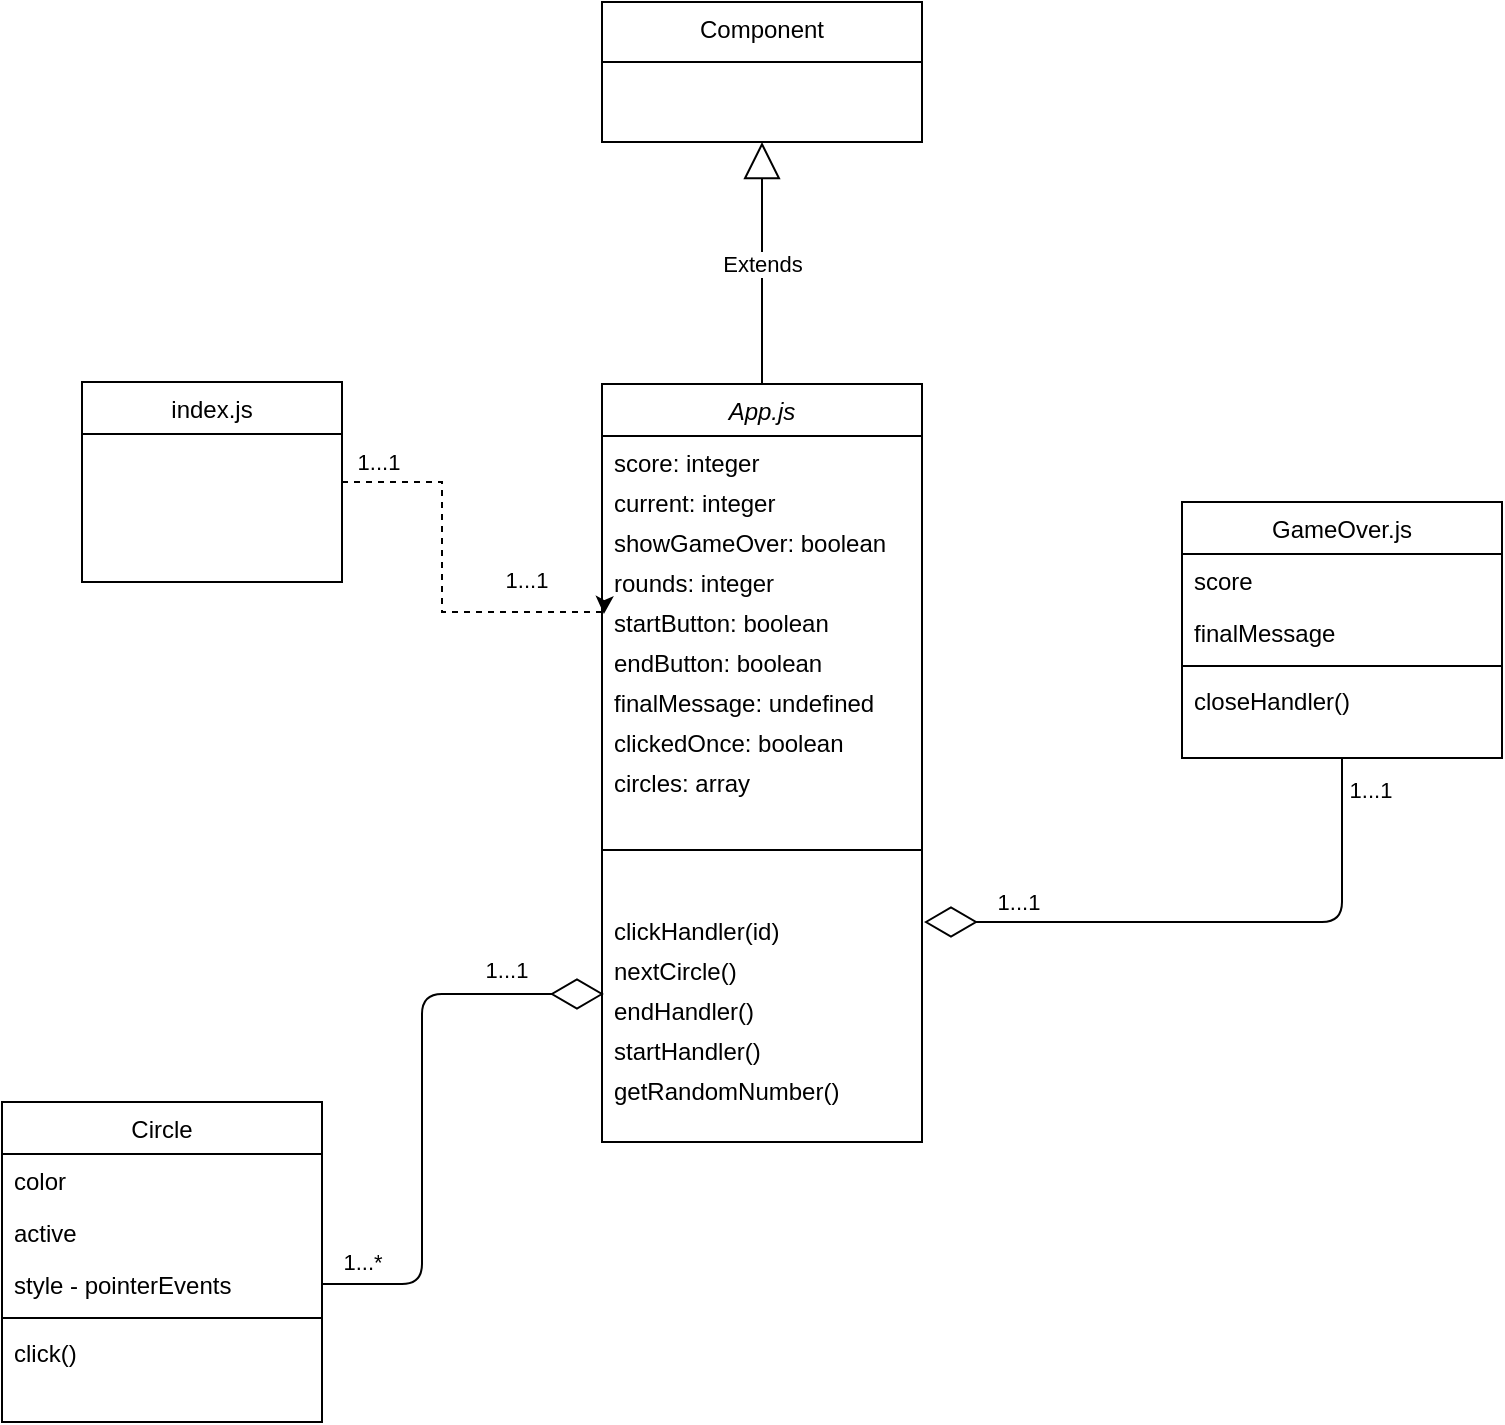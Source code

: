 <mxfile version="14.6.11" type="github">
  <diagram id="C5RBs43oDa-KdzZeNtuy" name="Page-1">
    <mxGraphModel dx="919" dy="1043" grid="1" gridSize="10" guides="1" tooltips="1" connect="1" arrows="1" fold="1" page="1" pageScale="1" pageWidth="827" pageHeight="1169" math="0" shadow="0">
      <root>
        <mxCell id="WIyWlLk6GJQsqaUBKTNV-0" />
        <mxCell id="WIyWlLk6GJQsqaUBKTNV-1" parent="WIyWlLk6GJQsqaUBKTNV-0" />
        <mxCell id="zkfFHV4jXpPFQw0GAbJ--0" value="GameOver.js" style="swimlane;fontStyle=0;align=center;verticalAlign=top;childLayout=stackLayout;horizontal=1;startSize=26;horizontalStack=0;resizeParent=1;resizeLast=0;collapsible=1;marginBottom=0;rounded=0;shadow=0;strokeWidth=1;" parent="WIyWlLk6GJQsqaUBKTNV-1" vertex="1">
          <mxGeometry x="620" y="300" width="160" height="128" as="geometry">
            <mxRectangle x="230" y="140" width="160" height="26" as="alternateBounds" />
          </mxGeometry>
        </mxCell>
        <mxCell id="zkfFHV4jXpPFQw0GAbJ--1" value="score" style="text;align=left;verticalAlign=top;spacingLeft=4;spacingRight=4;overflow=hidden;rotatable=0;points=[[0,0.5],[1,0.5]];portConstraint=eastwest;" parent="zkfFHV4jXpPFQw0GAbJ--0" vertex="1">
          <mxGeometry y="26" width="160" height="26" as="geometry" />
        </mxCell>
        <mxCell id="zkfFHV4jXpPFQw0GAbJ--2" value="finalMessage" style="text;align=left;verticalAlign=top;spacingLeft=4;spacingRight=4;overflow=hidden;rotatable=0;points=[[0,0.5],[1,0.5]];portConstraint=eastwest;rounded=0;shadow=0;html=0;" parent="zkfFHV4jXpPFQw0GAbJ--0" vertex="1">
          <mxGeometry y="52" width="160" height="26" as="geometry" />
        </mxCell>
        <mxCell id="zkfFHV4jXpPFQw0GAbJ--4" value="" style="line;html=1;strokeWidth=1;align=left;verticalAlign=middle;spacingTop=-1;spacingLeft=3;spacingRight=3;rotatable=0;labelPosition=right;points=[];portConstraint=eastwest;" parent="zkfFHV4jXpPFQw0GAbJ--0" vertex="1">
          <mxGeometry y="78" width="160" height="8" as="geometry" />
        </mxCell>
        <mxCell id="zkfFHV4jXpPFQw0GAbJ--5" value="closeHandler()" style="text;align=left;verticalAlign=top;spacingLeft=4;spacingRight=4;overflow=hidden;rotatable=0;points=[[0,0.5],[1,0.5]];portConstraint=eastwest;" parent="zkfFHV4jXpPFQw0GAbJ--0" vertex="1">
          <mxGeometry y="86" width="160" height="26" as="geometry" />
        </mxCell>
        <mxCell id="nDHGUBvjExdMVIgmQRbN-39" style="edgeStyle=orthogonalEdgeStyle;rounded=0;orthogonalLoop=1;jettySize=auto;html=1;exitX=1;exitY=0.5;exitDx=0;exitDy=0;entryX=0.006;entryY=0.45;entryDx=0;entryDy=0;entryPerimeter=0;dashed=1;" edge="1" parent="WIyWlLk6GJQsqaUBKTNV-1" source="zkfFHV4jXpPFQw0GAbJ--6" target="nDHGUBvjExdMVIgmQRbN-5">
          <mxGeometry relative="1" as="geometry">
            <Array as="points">
              <mxPoint x="250" y="290" />
              <mxPoint x="250" y="355" />
            </Array>
          </mxGeometry>
        </mxCell>
        <mxCell id="nDHGUBvjExdMVIgmQRbN-47" value="1...1" style="edgeLabel;html=1;align=center;verticalAlign=middle;resizable=0;points=[];" vertex="1" connectable="0" parent="nDHGUBvjExdMVIgmQRbN-39">
          <mxGeometry x="-0.816" y="-1" relative="1" as="geometry">
            <mxPoint y="-11" as="offset" />
          </mxGeometry>
        </mxCell>
        <mxCell id="nDHGUBvjExdMVIgmQRbN-48" value="1...1" style="edgeLabel;html=1;align=center;verticalAlign=middle;resizable=0;points=[];" vertex="1" connectable="0" parent="nDHGUBvjExdMVIgmQRbN-39">
          <mxGeometry x="0.592" y="1" relative="1" as="geometry">
            <mxPoint y="-15" as="offset" />
          </mxGeometry>
        </mxCell>
        <mxCell id="zkfFHV4jXpPFQw0GAbJ--6" value="index.js" style="swimlane;fontStyle=0;align=center;verticalAlign=top;childLayout=stackLayout;horizontal=1;startSize=26;horizontalStack=0;resizeParent=1;resizeLast=0;collapsible=1;marginBottom=0;rounded=0;shadow=0;strokeWidth=1;" parent="WIyWlLk6GJQsqaUBKTNV-1" vertex="1">
          <mxGeometry x="70" y="240" width="130" height="100" as="geometry">
            <mxRectangle x="130" y="380" width="160" height="26" as="alternateBounds" />
          </mxGeometry>
        </mxCell>
        <mxCell id="zkfFHV4jXpPFQw0GAbJ--13" value="Component" style="swimlane;fontStyle=0;align=center;verticalAlign=top;childLayout=stackLayout;horizontal=1;startSize=30;horizontalStack=0;resizeParent=1;resizeLast=0;collapsible=1;marginBottom=0;rounded=0;shadow=0;strokeWidth=1;" parent="WIyWlLk6GJQsqaUBKTNV-1" vertex="1">
          <mxGeometry x="330" y="50" width="160" height="70" as="geometry">
            <mxRectangle x="340" y="380" width="170" height="26" as="alternateBounds" />
          </mxGeometry>
        </mxCell>
        <mxCell id="nDHGUBvjExdMVIgmQRbN-0" value="App.js" style="swimlane;fontStyle=2;align=center;verticalAlign=top;childLayout=stackLayout;horizontal=1;startSize=26;horizontalStack=0;resizeParent=1;resizeLast=0;collapsible=1;marginBottom=0;rounded=0;shadow=0;strokeWidth=1;" vertex="1" parent="WIyWlLk6GJQsqaUBKTNV-1">
          <mxGeometry x="330" y="241" width="160" height="379" as="geometry">
            <mxRectangle x="300" y="530" width="160" height="26" as="alternateBounds" />
          </mxGeometry>
        </mxCell>
        <mxCell id="nDHGUBvjExdMVIgmQRbN-1" value="score: integer" style="text;html=1;align=left;verticalAlign=top;resizable=0;points=[];autosize=1;strokeColor=none;spacingLeft=4;spacingRight=4;" vertex="1" parent="nDHGUBvjExdMVIgmQRbN-0">
          <mxGeometry y="26" width="160" height="20" as="geometry" />
        </mxCell>
        <mxCell id="nDHGUBvjExdMVIgmQRbN-2" value="current: integer" style="text;html=1;align=left;verticalAlign=top;resizable=0;points=[];autosize=1;strokeColor=none;spacingLeft=4;spacingRight=4;" vertex="1" parent="nDHGUBvjExdMVIgmQRbN-0">
          <mxGeometry y="46" width="160" height="20" as="geometry" />
        </mxCell>
        <mxCell id="nDHGUBvjExdMVIgmQRbN-3" value="showGameOver: boolean" style="text;html=1;align=left;verticalAlign=top;resizable=0;points=[];autosize=1;strokeColor=none;spacingLeft=4;spacingRight=4;" vertex="1" parent="nDHGUBvjExdMVIgmQRbN-0">
          <mxGeometry y="66" width="160" height="20" as="geometry" />
        </mxCell>
        <mxCell id="nDHGUBvjExdMVIgmQRbN-4" value="rounds: integer" style="text;html=1;align=left;verticalAlign=top;resizable=0;points=[];autosize=1;strokeColor=none;spacingLeft=4;spacingRight=4;" vertex="1" parent="nDHGUBvjExdMVIgmQRbN-0">
          <mxGeometry y="86" width="160" height="20" as="geometry" />
        </mxCell>
        <mxCell id="nDHGUBvjExdMVIgmQRbN-5" value="startButton: boolean" style="text;html=1;align=left;verticalAlign=top;resizable=0;points=[];autosize=1;strokeColor=none;spacingLeft=4;spacingRight=4;" vertex="1" parent="nDHGUBvjExdMVIgmQRbN-0">
          <mxGeometry y="106" width="160" height="20" as="geometry" />
        </mxCell>
        <mxCell id="nDHGUBvjExdMVIgmQRbN-51" value="endButton: boolean" style="text;html=1;align=left;verticalAlign=top;resizable=0;points=[];autosize=1;strokeColor=none;spacingLeft=4;spacingRight=4;" vertex="1" parent="nDHGUBvjExdMVIgmQRbN-0">
          <mxGeometry y="126" width="160" height="20" as="geometry" />
        </mxCell>
        <mxCell id="nDHGUBvjExdMVIgmQRbN-52" value="finalMessage: undefined" style="text;html=1;align=left;verticalAlign=top;resizable=0;points=[];autosize=1;strokeColor=none;spacingLeft=4;spacingRight=4;" vertex="1" parent="nDHGUBvjExdMVIgmQRbN-0">
          <mxGeometry y="146" width="160" height="20" as="geometry" />
        </mxCell>
        <mxCell id="nDHGUBvjExdMVIgmQRbN-53" value="clickedOnce: boolean" style="text;html=1;align=left;verticalAlign=top;resizable=0;points=[];autosize=1;strokeColor=none;spacingLeft=4;spacingRight=4;" vertex="1" parent="nDHGUBvjExdMVIgmQRbN-0">
          <mxGeometry y="166" width="160" height="20" as="geometry" />
        </mxCell>
        <mxCell id="nDHGUBvjExdMVIgmQRbN-50" value="circles: array" style="text;html=1;align=left;verticalAlign=top;resizable=0;points=[];autosize=1;strokeColor=none;spacingLeft=4;spacingRight=4;" vertex="1" parent="nDHGUBvjExdMVIgmQRbN-0">
          <mxGeometry y="186" width="160" height="20" as="geometry" />
        </mxCell>
        <mxCell id="nDHGUBvjExdMVIgmQRbN-7" value="" style="line;html=1;strokeWidth=1;align=left;verticalAlign=middle;spacingTop=-1;spacingLeft=3;spacingRight=3;rotatable=0;labelPosition=right;points=[];portConstraint=eastwest;" vertex="1" parent="nDHGUBvjExdMVIgmQRbN-0">
          <mxGeometry y="206" width="160" height="54" as="geometry" />
        </mxCell>
        <mxCell id="nDHGUBvjExdMVIgmQRbN-8" value="clickHandler(id)" style="text;html=1;align=left;verticalAlign=top;resizable=0;points=[];autosize=1;strokeColor=none;spacingLeft=4;spacingRight=4;" vertex="1" parent="nDHGUBvjExdMVIgmQRbN-0">
          <mxGeometry y="260" width="160" height="20" as="geometry" />
        </mxCell>
        <mxCell id="nDHGUBvjExdMVIgmQRbN-9" value="nextCircle()" style="text;html=1;align=left;verticalAlign=top;resizable=0;points=[];autosize=1;strokeColor=none;spacingLeft=4;spacingRight=4;" vertex="1" parent="nDHGUBvjExdMVIgmQRbN-0">
          <mxGeometry y="280" width="160" height="20" as="geometry" />
        </mxCell>
        <mxCell id="nDHGUBvjExdMVIgmQRbN-10" value="endHandler()" style="text;html=1;align=left;verticalAlign=top;resizable=0;points=[];autosize=1;strokeColor=none;spacingLeft=4;spacingRight=4;" vertex="1" parent="nDHGUBvjExdMVIgmQRbN-0">
          <mxGeometry y="300" width="160" height="20" as="geometry" />
        </mxCell>
        <mxCell id="nDHGUBvjExdMVIgmQRbN-11" value="startHandler()" style="text;html=1;align=left;verticalAlign=top;resizable=0;points=[];autosize=1;strokeColor=none;spacingLeft=4;spacingRight=4;" vertex="1" parent="nDHGUBvjExdMVIgmQRbN-0">
          <mxGeometry y="320" width="160" height="20" as="geometry" />
        </mxCell>
        <mxCell id="nDHGUBvjExdMVIgmQRbN-36" value="getRandomNumber()" style="text;html=1;align=left;verticalAlign=top;resizable=0;points=[];autosize=1;strokeColor=none;spacingLeft=4;spacingRight=4;" vertex="1" parent="nDHGUBvjExdMVIgmQRbN-0">
          <mxGeometry y="340" width="160" height="20" as="geometry" />
        </mxCell>
        <mxCell id="nDHGUBvjExdMVIgmQRbN-12" value="Circle" style="swimlane;fontStyle=0;align=center;verticalAlign=top;childLayout=stackLayout;horizontal=1;startSize=26;horizontalStack=0;resizeParent=1;resizeLast=0;collapsible=1;marginBottom=0;rounded=0;shadow=0;strokeWidth=1;" vertex="1" parent="WIyWlLk6GJQsqaUBKTNV-1">
          <mxGeometry x="30" y="600" width="160" height="160" as="geometry">
            <mxRectangle x="130" y="380" width="160" height="26" as="alternateBounds" />
          </mxGeometry>
        </mxCell>
        <mxCell id="nDHGUBvjExdMVIgmQRbN-13" value="color" style="text;align=left;verticalAlign=top;spacingLeft=4;spacingRight=4;overflow=hidden;rotatable=0;points=[[0,0.5],[1,0.5]];portConstraint=eastwest;" vertex="1" parent="nDHGUBvjExdMVIgmQRbN-12">
          <mxGeometry y="26" width="160" height="26" as="geometry" />
        </mxCell>
        <mxCell id="nDHGUBvjExdMVIgmQRbN-14" value="active" style="text;align=left;verticalAlign=top;spacingLeft=4;spacingRight=4;overflow=hidden;rotatable=0;points=[[0,0.5],[1,0.5]];portConstraint=eastwest;html=0;" vertex="1" parent="nDHGUBvjExdMVIgmQRbN-12">
          <mxGeometry y="52" width="160" height="26" as="geometry" />
        </mxCell>
        <mxCell id="nDHGUBvjExdMVIgmQRbN-16" value="style - pointerEvents" style="text;align=left;verticalAlign=top;spacingLeft=4;spacingRight=4;overflow=hidden;rotatable=0;points=[[0,0.5],[1,0.5]];portConstraint=eastwest;html=0;" vertex="1" parent="nDHGUBvjExdMVIgmQRbN-12">
          <mxGeometry y="78" width="160" height="26" as="geometry" />
        </mxCell>
        <mxCell id="nDHGUBvjExdMVIgmQRbN-17" value="" style="line;html=1;strokeWidth=1;align=left;verticalAlign=middle;spacingTop=-1;spacingLeft=3;spacingRight=3;rotatable=0;labelPosition=right;points=[];portConstraint=eastwest;" vertex="1" parent="nDHGUBvjExdMVIgmQRbN-12">
          <mxGeometry y="104" width="160" height="8" as="geometry" />
        </mxCell>
        <mxCell id="nDHGUBvjExdMVIgmQRbN-42" value="click()" style="text;align=left;verticalAlign=top;spacingLeft=4;spacingRight=4;overflow=hidden;rotatable=0;points=[[0,0.5],[1,0.5]];portConstraint=eastwest;" vertex="1" parent="nDHGUBvjExdMVIgmQRbN-12">
          <mxGeometry y="112" width="160" height="26" as="geometry" />
        </mxCell>
        <mxCell id="nDHGUBvjExdMVIgmQRbN-32" value="Extends" style="endArrow=block;endSize=16;endFill=0;html=1;entryX=0.5;entryY=1;entryDx=0;entryDy=0;exitX=0.5;exitY=0;exitDx=0;exitDy=0;" edge="1" parent="WIyWlLk6GJQsqaUBKTNV-1" source="nDHGUBvjExdMVIgmQRbN-0" target="zkfFHV4jXpPFQw0GAbJ--13">
          <mxGeometry width="160" relative="1" as="geometry">
            <mxPoint x="360" y="270" as="sourcePoint" />
            <mxPoint x="520" y="270" as="targetPoint" />
          </mxGeometry>
        </mxCell>
        <mxCell id="nDHGUBvjExdMVIgmQRbN-38" value="" style="endArrow=diamondThin;endFill=0;endSize=24;html=1;entryX=0.5;entryY=1;entryDx=0;entryDy=0;verticalAlign=middle;exitX=0.5;exitY=1;exitDx=0;exitDy=0;" edge="1" parent="WIyWlLk6GJQsqaUBKTNV-1" source="zkfFHV4jXpPFQw0GAbJ--0">
          <mxGeometry width="160" relative="1" as="geometry">
            <mxPoint x="700" y="440" as="sourcePoint" />
            <mxPoint x="491" y="510" as="targetPoint" />
            <Array as="points">
              <mxPoint x="700" y="510" />
            </Array>
          </mxGeometry>
        </mxCell>
        <mxCell id="nDHGUBvjExdMVIgmQRbN-45" value="1...1" style="edgeLabel;html=1;align=center;verticalAlign=middle;resizable=0;points=[];" vertex="1" connectable="0" parent="nDHGUBvjExdMVIgmQRbN-38">
          <mxGeometry x="-0.89" y="1" relative="1" as="geometry">
            <mxPoint x="13" as="offset" />
          </mxGeometry>
        </mxCell>
        <mxCell id="nDHGUBvjExdMVIgmQRbN-46" value="1...1" style="edgeLabel;html=1;align=center;verticalAlign=middle;resizable=0;points=[];" vertex="1" connectable="0" parent="nDHGUBvjExdMVIgmQRbN-38">
          <mxGeometry x="0.677" relative="1" as="geometry">
            <mxPoint y="-10" as="offset" />
          </mxGeometry>
        </mxCell>
        <mxCell id="nDHGUBvjExdMVIgmQRbN-37" value="" style="endArrow=diamondThin;endFill=0;endSize=24;html=1;entryX=0.006;entryY=0.25;entryDx=0;entryDy=0;exitX=1;exitY=0.5;exitDx=0;exitDy=0;entryPerimeter=0;" edge="1" parent="WIyWlLk6GJQsqaUBKTNV-1" source="nDHGUBvjExdMVIgmQRbN-16" target="nDHGUBvjExdMVIgmQRbN-10">
          <mxGeometry width="160" relative="1" as="geometry">
            <mxPoint x="200" y="641" as="sourcePoint" />
            <mxPoint x="80" y="490" as="targetPoint" />
            <Array as="points">
              <mxPoint x="240" y="691" />
              <mxPoint x="240" y="546" />
            </Array>
          </mxGeometry>
        </mxCell>
        <mxCell id="nDHGUBvjExdMVIgmQRbN-43" value="1...*" style="edgeLabel;html=1;align=center;verticalAlign=middle;resizable=0;points=[];" vertex="1" connectable="0" parent="nDHGUBvjExdMVIgmQRbN-37">
          <mxGeometry x="-0.865" y="-1" relative="1" as="geometry">
            <mxPoint y="-12" as="offset" />
          </mxGeometry>
        </mxCell>
        <mxCell id="nDHGUBvjExdMVIgmQRbN-44" value="1...1" style="edgeLabel;html=1;align=center;verticalAlign=middle;resizable=0;points=[];" vertex="1" connectable="0" parent="nDHGUBvjExdMVIgmQRbN-37">
          <mxGeometry x="0.657" y="-1" relative="1" as="geometry">
            <mxPoint y="-13" as="offset" />
          </mxGeometry>
        </mxCell>
      </root>
    </mxGraphModel>
  </diagram>
</mxfile>
